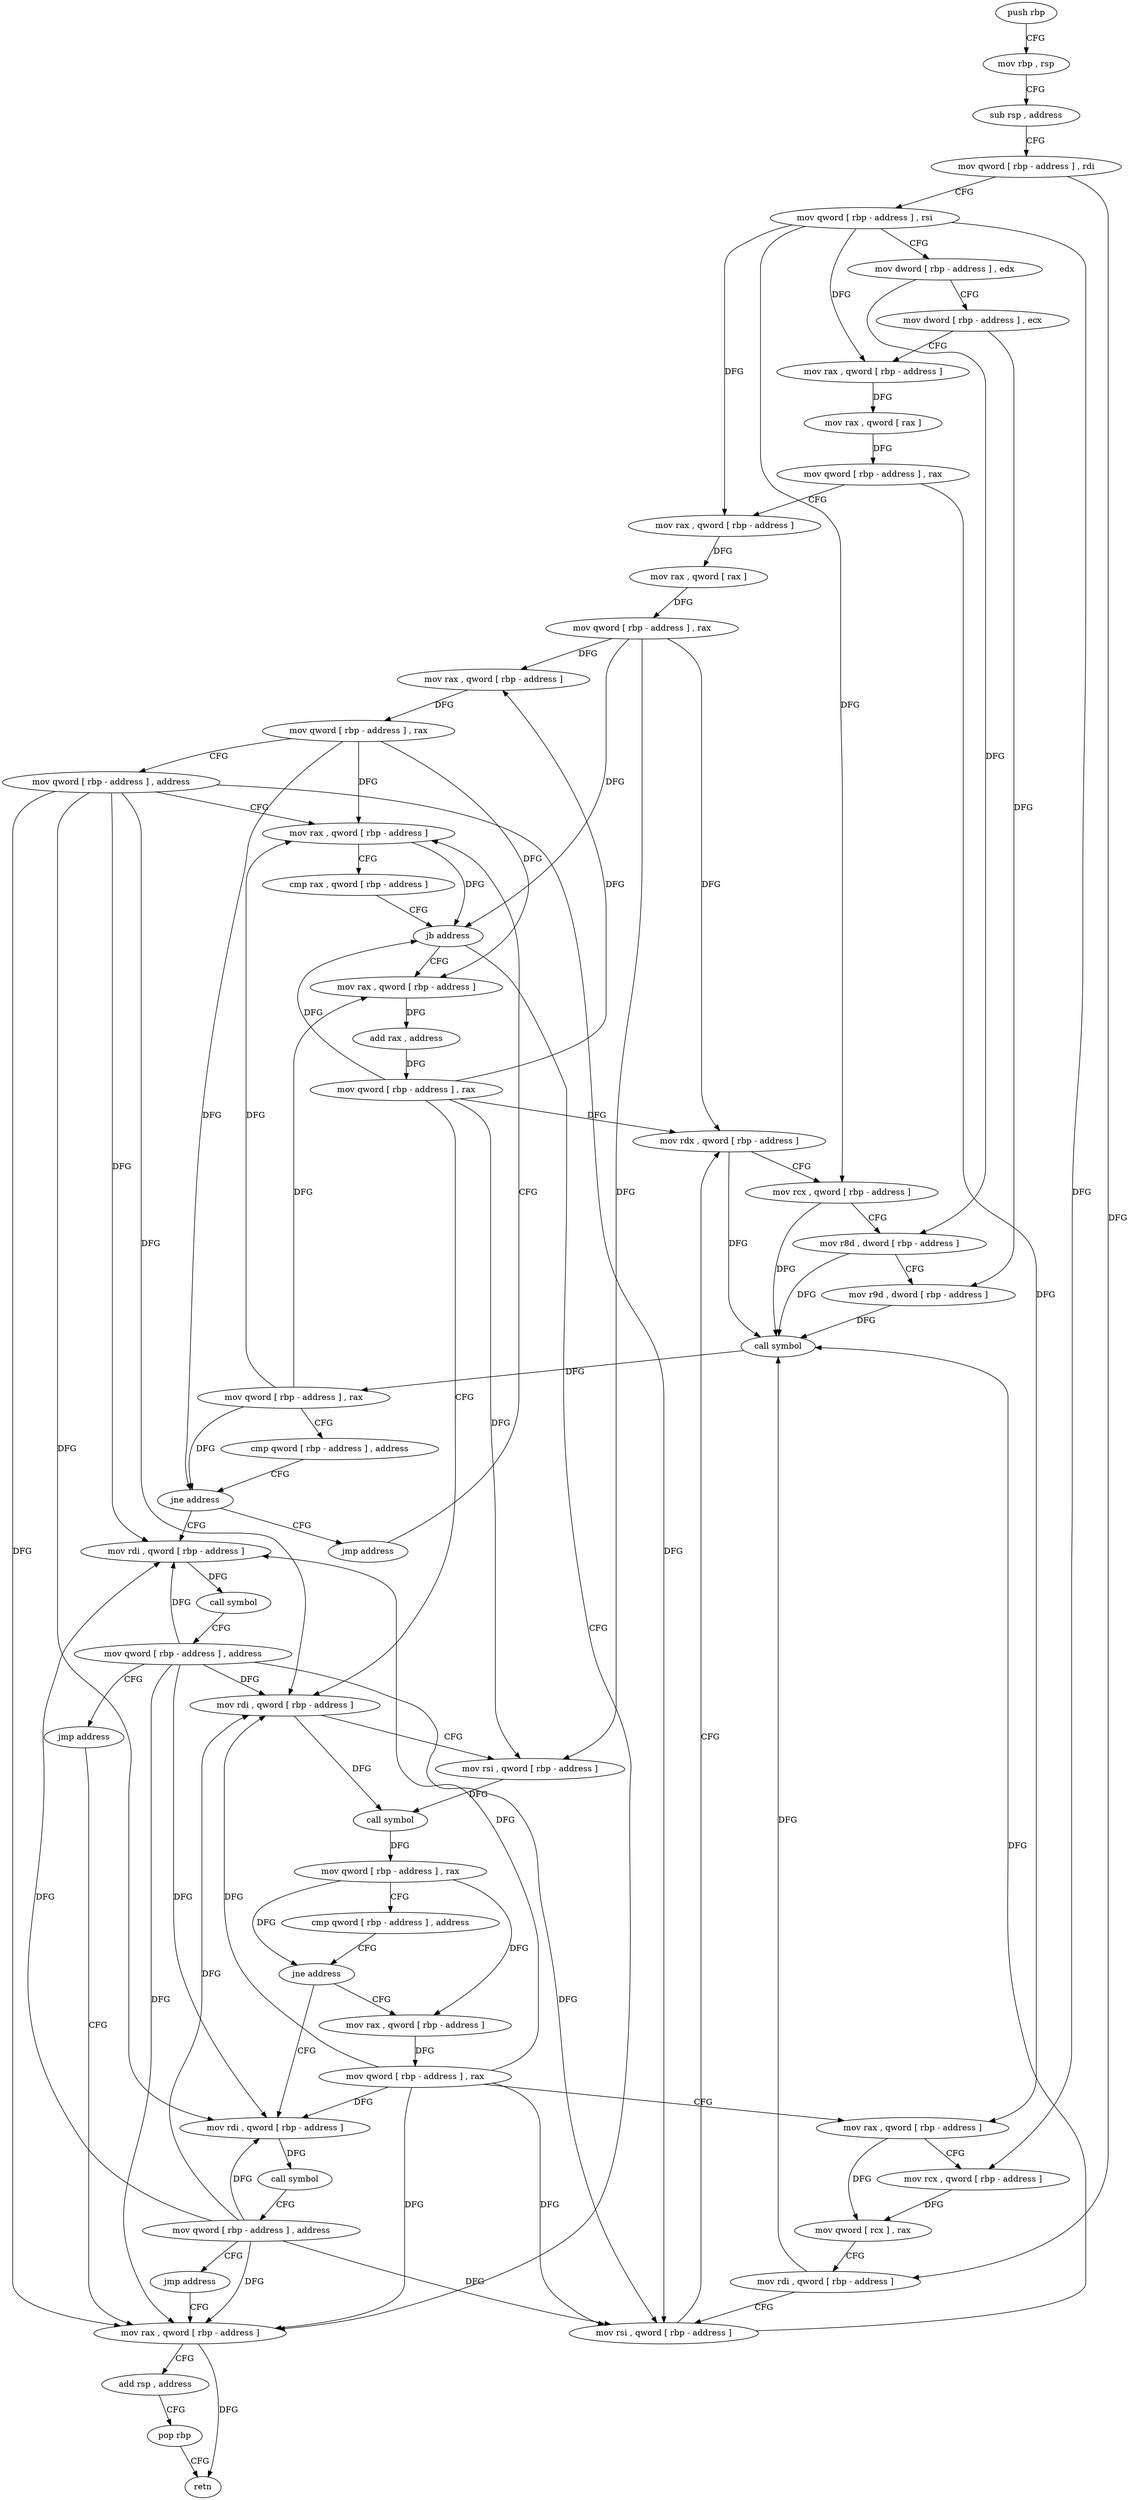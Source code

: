 digraph "func" {
"4288960" [label = "push rbp" ]
"4288961" [label = "mov rbp , rsp" ]
"4288964" [label = "sub rsp , address" ]
"4288968" [label = "mov qword [ rbp - address ] , rdi" ]
"4288972" [label = "mov qword [ rbp - address ] , rsi" ]
"4288976" [label = "mov dword [ rbp - address ] , edx" ]
"4288979" [label = "mov dword [ rbp - address ] , ecx" ]
"4288982" [label = "mov rax , qword [ rbp - address ]" ]
"4288986" [label = "mov rax , qword [ rax ]" ]
"4288989" [label = "mov qword [ rbp - address ] , rax" ]
"4288993" [label = "mov rax , qword [ rbp - address ]" ]
"4288997" [label = "mov rax , qword [ rax ]" ]
"4289000" [label = "mov qword [ rbp - address ] , rax" ]
"4289004" [label = "mov rax , qword [ rbp - address ]" ]
"4289008" [label = "mov qword [ rbp - address ] , rax" ]
"4289012" [label = "mov qword [ rbp - address ] , address" ]
"4289020" [label = "mov rax , qword [ rbp - address ]" ]
"4289188" [label = "mov rax , qword [ rbp - address ]" ]
"4289192" [label = "add rsp , address" ]
"4289196" [label = "pop rbp" ]
"4289197" [label = "retn" ]
"4289034" [label = "mov rax , qword [ rbp - address ]" ]
"4289038" [label = "add rax , address" ]
"4289044" [label = "mov qword [ rbp - address ] , rax" ]
"4289048" [label = "mov rdi , qword [ rbp - address ]" ]
"4289052" [label = "mov rsi , qword [ rbp - address ]" ]
"4289056" [label = "call symbol" ]
"4289061" [label = "mov qword [ rbp - address ] , rax" ]
"4289065" [label = "cmp qword [ rbp - address ] , address" ]
"4289070" [label = "jne address" ]
"4289098" [label = "mov rax , qword [ rbp - address ]" ]
"4289076" [label = "mov rdi , qword [ rbp - address ]" ]
"4289102" [label = "mov qword [ rbp - address ] , rax" ]
"4289106" [label = "mov rax , qword [ rbp - address ]" ]
"4289110" [label = "mov rcx , qword [ rbp - address ]" ]
"4289114" [label = "mov qword [ rcx ] , rax" ]
"4289117" [label = "mov rdi , qword [ rbp - address ]" ]
"4289121" [label = "mov rsi , qword [ rbp - address ]" ]
"4289125" [label = "mov rdx , qword [ rbp - address ]" ]
"4289129" [label = "mov rcx , qword [ rbp - address ]" ]
"4289133" [label = "mov r8d , dword [ rbp - address ]" ]
"4289137" [label = "mov r9d , dword [ rbp - address ]" ]
"4289141" [label = "call symbol" ]
"4289146" [label = "mov qword [ rbp - address ] , rax" ]
"4289150" [label = "cmp qword [ rbp - address ] , address" ]
"4289155" [label = "jne address" ]
"4289183" [label = "jmp address" ]
"4289161" [label = "mov rdi , qword [ rbp - address ]" ]
"4289080" [label = "call symbol" ]
"4289085" [label = "mov qword [ rbp - address ] , address" ]
"4289093" [label = "jmp address" ]
"4289165" [label = "call symbol" ]
"4289170" [label = "mov qword [ rbp - address ] , address" ]
"4289178" [label = "jmp address" ]
"4289024" [label = "cmp rax , qword [ rbp - address ]" ]
"4289028" [label = "jb address" ]
"4288960" -> "4288961" [ label = "CFG" ]
"4288961" -> "4288964" [ label = "CFG" ]
"4288964" -> "4288968" [ label = "CFG" ]
"4288968" -> "4288972" [ label = "CFG" ]
"4288968" -> "4289117" [ label = "DFG" ]
"4288972" -> "4288976" [ label = "CFG" ]
"4288972" -> "4288982" [ label = "DFG" ]
"4288972" -> "4288993" [ label = "DFG" ]
"4288972" -> "4289110" [ label = "DFG" ]
"4288972" -> "4289129" [ label = "DFG" ]
"4288976" -> "4288979" [ label = "CFG" ]
"4288976" -> "4289133" [ label = "DFG" ]
"4288979" -> "4288982" [ label = "CFG" ]
"4288979" -> "4289137" [ label = "DFG" ]
"4288982" -> "4288986" [ label = "DFG" ]
"4288986" -> "4288989" [ label = "DFG" ]
"4288989" -> "4288993" [ label = "CFG" ]
"4288989" -> "4289106" [ label = "DFG" ]
"4288993" -> "4288997" [ label = "DFG" ]
"4288997" -> "4289000" [ label = "DFG" ]
"4289000" -> "4289004" [ label = "DFG" ]
"4289000" -> "4289028" [ label = "DFG" ]
"4289000" -> "4289052" [ label = "DFG" ]
"4289000" -> "4289125" [ label = "DFG" ]
"4289004" -> "4289008" [ label = "DFG" ]
"4289008" -> "4289012" [ label = "CFG" ]
"4289008" -> "4289020" [ label = "DFG" ]
"4289008" -> "4289034" [ label = "DFG" ]
"4289008" -> "4289155" [ label = "DFG" ]
"4289012" -> "4289020" [ label = "CFG" ]
"4289012" -> "4289188" [ label = "DFG" ]
"4289012" -> "4289048" [ label = "DFG" ]
"4289012" -> "4289121" [ label = "DFG" ]
"4289012" -> "4289076" [ label = "DFG" ]
"4289012" -> "4289161" [ label = "DFG" ]
"4289020" -> "4289024" [ label = "CFG" ]
"4289020" -> "4289028" [ label = "DFG" ]
"4289188" -> "4289192" [ label = "CFG" ]
"4289188" -> "4289197" [ label = "DFG" ]
"4289192" -> "4289196" [ label = "CFG" ]
"4289196" -> "4289197" [ label = "CFG" ]
"4289034" -> "4289038" [ label = "DFG" ]
"4289038" -> "4289044" [ label = "DFG" ]
"4289044" -> "4289048" [ label = "CFG" ]
"4289044" -> "4289004" [ label = "DFG" ]
"4289044" -> "4289028" [ label = "DFG" ]
"4289044" -> "4289052" [ label = "DFG" ]
"4289044" -> "4289125" [ label = "DFG" ]
"4289048" -> "4289052" [ label = "CFG" ]
"4289048" -> "4289056" [ label = "DFG" ]
"4289052" -> "4289056" [ label = "DFG" ]
"4289056" -> "4289061" [ label = "DFG" ]
"4289061" -> "4289065" [ label = "CFG" ]
"4289061" -> "4289070" [ label = "DFG" ]
"4289061" -> "4289098" [ label = "DFG" ]
"4289065" -> "4289070" [ label = "CFG" ]
"4289070" -> "4289098" [ label = "CFG" ]
"4289070" -> "4289076" [ label = "CFG" ]
"4289098" -> "4289102" [ label = "DFG" ]
"4289076" -> "4289080" [ label = "DFG" ]
"4289102" -> "4289106" [ label = "CFG" ]
"4289102" -> "4289188" [ label = "DFG" ]
"4289102" -> "4289048" [ label = "DFG" ]
"4289102" -> "4289121" [ label = "DFG" ]
"4289102" -> "4289076" [ label = "DFG" ]
"4289102" -> "4289161" [ label = "DFG" ]
"4289106" -> "4289110" [ label = "CFG" ]
"4289106" -> "4289114" [ label = "DFG" ]
"4289110" -> "4289114" [ label = "DFG" ]
"4289114" -> "4289117" [ label = "CFG" ]
"4289117" -> "4289121" [ label = "CFG" ]
"4289117" -> "4289141" [ label = "DFG" ]
"4289121" -> "4289125" [ label = "CFG" ]
"4289121" -> "4289141" [ label = "DFG" ]
"4289125" -> "4289129" [ label = "CFG" ]
"4289125" -> "4289141" [ label = "DFG" ]
"4289129" -> "4289133" [ label = "CFG" ]
"4289129" -> "4289141" [ label = "DFG" ]
"4289133" -> "4289137" [ label = "CFG" ]
"4289133" -> "4289141" [ label = "DFG" ]
"4289137" -> "4289141" [ label = "DFG" ]
"4289141" -> "4289146" [ label = "DFG" ]
"4289146" -> "4289150" [ label = "CFG" ]
"4289146" -> "4289020" [ label = "DFG" ]
"4289146" -> "4289034" [ label = "DFG" ]
"4289146" -> "4289155" [ label = "DFG" ]
"4289150" -> "4289155" [ label = "CFG" ]
"4289155" -> "4289183" [ label = "CFG" ]
"4289155" -> "4289161" [ label = "CFG" ]
"4289183" -> "4289020" [ label = "CFG" ]
"4289161" -> "4289165" [ label = "DFG" ]
"4289080" -> "4289085" [ label = "CFG" ]
"4289085" -> "4289093" [ label = "CFG" ]
"4289085" -> "4289188" [ label = "DFG" ]
"4289085" -> "4289048" [ label = "DFG" ]
"4289085" -> "4289121" [ label = "DFG" ]
"4289085" -> "4289076" [ label = "DFG" ]
"4289085" -> "4289161" [ label = "DFG" ]
"4289093" -> "4289188" [ label = "CFG" ]
"4289165" -> "4289170" [ label = "CFG" ]
"4289170" -> "4289178" [ label = "CFG" ]
"4289170" -> "4289188" [ label = "DFG" ]
"4289170" -> "4289048" [ label = "DFG" ]
"4289170" -> "4289121" [ label = "DFG" ]
"4289170" -> "4289076" [ label = "DFG" ]
"4289170" -> "4289161" [ label = "DFG" ]
"4289178" -> "4289188" [ label = "CFG" ]
"4289024" -> "4289028" [ label = "CFG" ]
"4289028" -> "4289188" [ label = "CFG" ]
"4289028" -> "4289034" [ label = "CFG" ]
}
